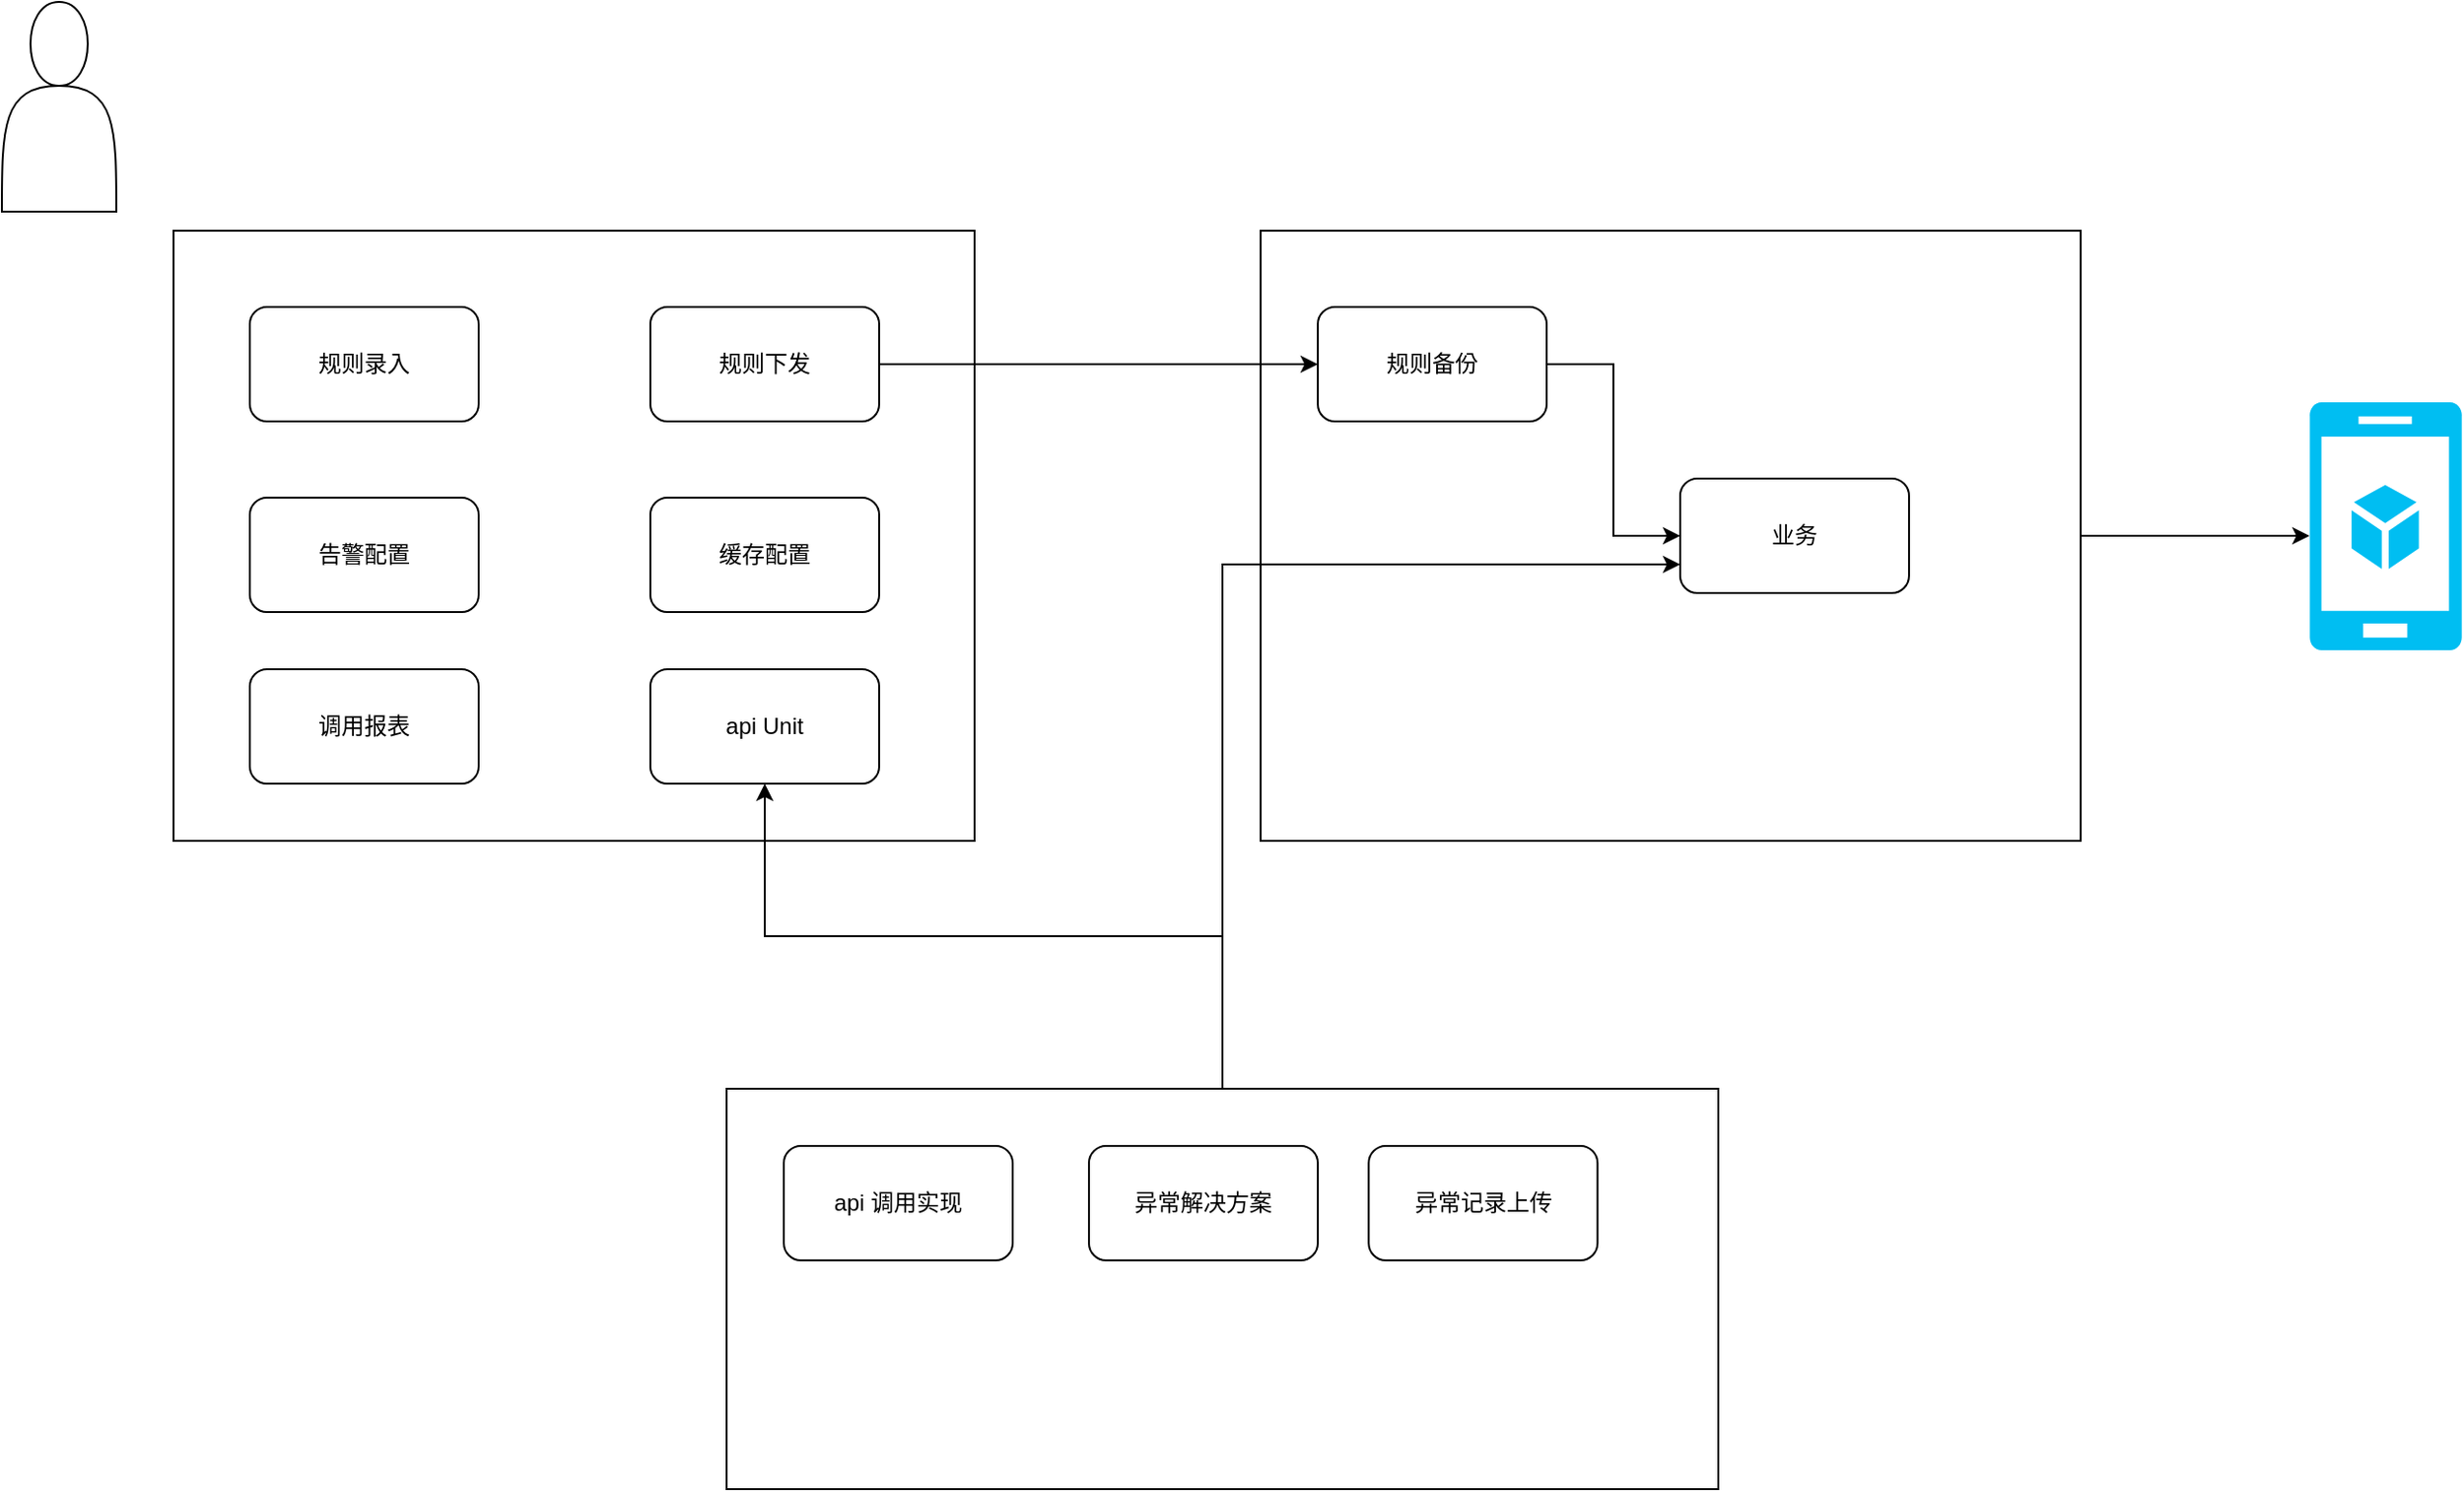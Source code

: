 <mxfile version="12.4.9" type="github">
  <diagram id="5FtXfE8RjN9_6a2D83A7" name="Page-1">
    <mxGraphModel dx="1422" dy="833" grid="1" gridSize="10" guides="1" tooltips="1" connect="1" arrows="1" fold="1" page="1" pageScale="1" pageWidth="1654" pageHeight="2336" math="0" shadow="0">
      <root>
        <mxCell id="0"/>
        <mxCell id="1" parent="0"/>
        <mxCell id="QCZ1JTYg6e06TpU6bpv8-36" style="edgeStyle=orthogonalEdgeStyle;rounded=0;orthogonalLoop=1;jettySize=auto;html=1;" edge="1" parent="1" source="QCZ1JTYg6e06TpU6bpv8-9">
          <mxGeometry relative="1" as="geometry">
            <mxPoint x="1260" y="360" as="targetPoint"/>
          </mxGeometry>
        </mxCell>
        <mxCell id="QCZ1JTYg6e06TpU6bpv8-9" value="" style="rounded=0;whiteSpace=wrap;html=1;" vertex="1" parent="1">
          <mxGeometry x="710" y="200" width="430" height="320" as="geometry"/>
        </mxCell>
        <mxCell id="QCZ1JTYg6e06TpU6bpv8-4" value="" style="rounded=0;whiteSpace=wrap;html=1;" vertex="1" parent="1">
          <mxGeometry x="140" y="200" width="420" height="320" as="geometry"/>
        </mxCell>
        <mxCell id="QCZ1JTYg6e06TpU6bpv8-5" value="规则录入" style="rounded=1;whiteSpace=wrap;html=1;" vertex="1" parent="1">
          <mxGeometry x="180" y="240" width="120" height="60" as="geometry"/>
        </mxCell>
        <mxCell id="QCZ1JTYg6e06TpU6bpv8-11" style="edgeStyle=orthogonalEdgeStyle;rounded=0;orthogonalLoop=1;jettySize=auto;html=1;exitX=1;exitY=0.5;exitDx=0;exitDy=0;" edge="1" parent="1" source="QCZ1JTYg6e06TpU6bpv8-6" target="QCZ1JTYg6e06TpU6bpv8-10">
          <mxGeometry relative="1" as="geometry"/>
        </mxCell>
        <mxCell id="QCZ1JTYg6e06TpU6bpv8-6" value="规则下发" style="rounded=1;whiteSpace=wrap;html=1;" vertex="1" parent="1">
          <mxGeometry x="390" y="240" width="120" height="60" as="geometry"/>
        </mxCell>
        <mxCell id="QCZ1JTYg6e06TpU6bpv8-7" value="告警配置" style="rounded=1;whiteSpace=wrap;html=1;" vertex="1" parent="1">
          <mxGeometry x="180" y="340" width="120" height="60" as="geometry"/>
        </mxCell>
        <mxCell id="QCZ1JTYg6e06TpU6bpv8-8" value="缓存配置" style="rounded=1;whiteSpace=wrap;html=1;" vertex="1" parent="1">
          <mxGeometry x="390" y="340" width="120" height="60" as="geometry"/>
        </mxCell>
        <mxCell id="QCZ1JTYg6e06TpU6bpv8-22" style="edgeStyle=orthogonalEdgeStyle;rounded=0;orthogonalLoop=1;jettySize=auto;html=1;exitX=1;exitY=0.5;exitDx=0;exitDy=0;entryX=0;entryY=0.5;entryDx=0;entryDy=0;" edge="1" parent="1" source="QCZ1JTYg6e06TpU6bpv8-10" target="QCZ1JTYg6e06TpU6bpv8-21">
          <mxGeometry relative="1" as="geometry"/>
        </mxCell>
        <mxCell id="QCZ1JTYg6e06TpU6bpv8-10" value="规则备份" style="rounded=1;whiteSpace=wrap;html=1;" vertex="1" parent="1">
          <mxGeometry x="740" y="240" width="120" height="60" as="geometry"/>
        </mxCell>
        <mxCell id="QCZ1JTYg6e06TpU6bpv8-12" value="api Unit" style="rounded=1;whiteSpace=wrap;html=1;" vertex="1" parent="1">
          <mxGeometry x="390" y="430" width="120" height="60" as="geometry"/>
        </mxCell>
        <mxCell id="QCZ1JTYg6e06TpU6bpv8-25" style="edgeStyle=orthogonalEdgeStyle;rounded=0;orthogonalLoop=1;jettySize=auto;html=1;exitX=0.5;exitY=0;exitDx=0;exitDy=0;entryX=0;entryY=0.75;entryDx=0;entryDy=0;" edge="1" parent="1" source="QCZ1JTYg6e06TpU6bpv8-13" target="QCZ1JTYg6e06TpU6bpv8-21">
          <mxGeometry relative="1" as="geometry"/>
        </mxCell>
        <mxCell id="QCZ1JTYg6e06TpU6bpv8-26" style="edgeStyle=orthogonalEdgeStyle;rounded=0;orthogonalLoop=1;jettySize=auto;html=1;exitX=0.5;exitY=0;exitDx=0;exitDy=0;" edge="1" parent="1" source="QCZ1JTYg6e06TpU6bpv8-13" target="QCZ1JTYg6e06TpU6bpv8-12">
          <mxGeometry relative="1" as="geometry"/>
        </mxCell>
        <mxCell id="QCZ1JTYg6e06TpU6bpv8-13" value="" style="rounded=0;whiteSpace=wrap;html=1;" vertex="1" parent="1">
          <mxGeometry x="430" y="650" width="520" height="210" as="geometry"/>
        </mxCell>
        <mxCell id="QCZ1JTYg6e06TpU6bpv8-14" value="api 调用实现" style="rounded=1;whiteSpace=wrap;html=1;" vertex="1" parent="1">
          <mxGeometry x="460" y="680" width="120" height="60" as="geometry"/>
        </mxCell>
        <mxCell id="QCZ1JTYg6e06TpU6bpv8-15" value="异常解决方案" style="rounded=1;whiteSpace=wrap;html=1;" vertex="1" parent="1">
          <mxGeometry x="620" y="680" width="120" height="60" as="geometry"/>
        </mxCell>
        <mxCell id="QCZ1JTYg6e06TpU6bpv8-16" value="异常记录上传" style="rounded=1;whiteSpace=wrap;html=1;" vertex="1" parent="1">
          <mxGeometry x="766.67" y="680" width="120" height="60" as="geometry"/>
        </mxCell>
        <mxCell id="QCZ1JTYg6e06TpU6bpv8-17" value="调用报表" style="rounded=1;whiteSpace=wrap;html=1;" vertex="1" parent="1">
          <mxGeometry x="180" y="430" width="120" height="60" as="geometry"/>
        </mxCell>
        <mxCell id="QCZ1JTYg6e06TpU6bpv8-20" value="" style="verticalLabelPosition=bottom;html=1;verticalAlign=top;align=center;strokeColor=none;fillColor=#00BEF2;shape=mxgraph.azure.mobile_services;pointerEvents=1;" vertex="1" parent="1">
          <mxGeometry x="1260" y="290" width="80" height="130" as="geometry"/>
        </mxCell>
        <mxCell id="QCZ1JTYg6e06TpU6bpv8-21" value="业务" style="rounded=1;whiteSpace=wrap;html=1;" vertex="1" parent="1">
          <mxGeometry x="930" y="330" width="120" height="60" as="geometry"/>
        </mxCell>
        <mxCell id="QCZ1JTYg6e06TpU6bpv8-33" value="" style="shape=actor;whiteSpace=wrap;html=1;" vertex="1" parent="1">
          <mxGeometry x="50" y="80" width="60" height="110" as="geometry"/>
        </mxCell>
      </root>
    </mxGraphModel>
  </diagram>
</mxfile>
